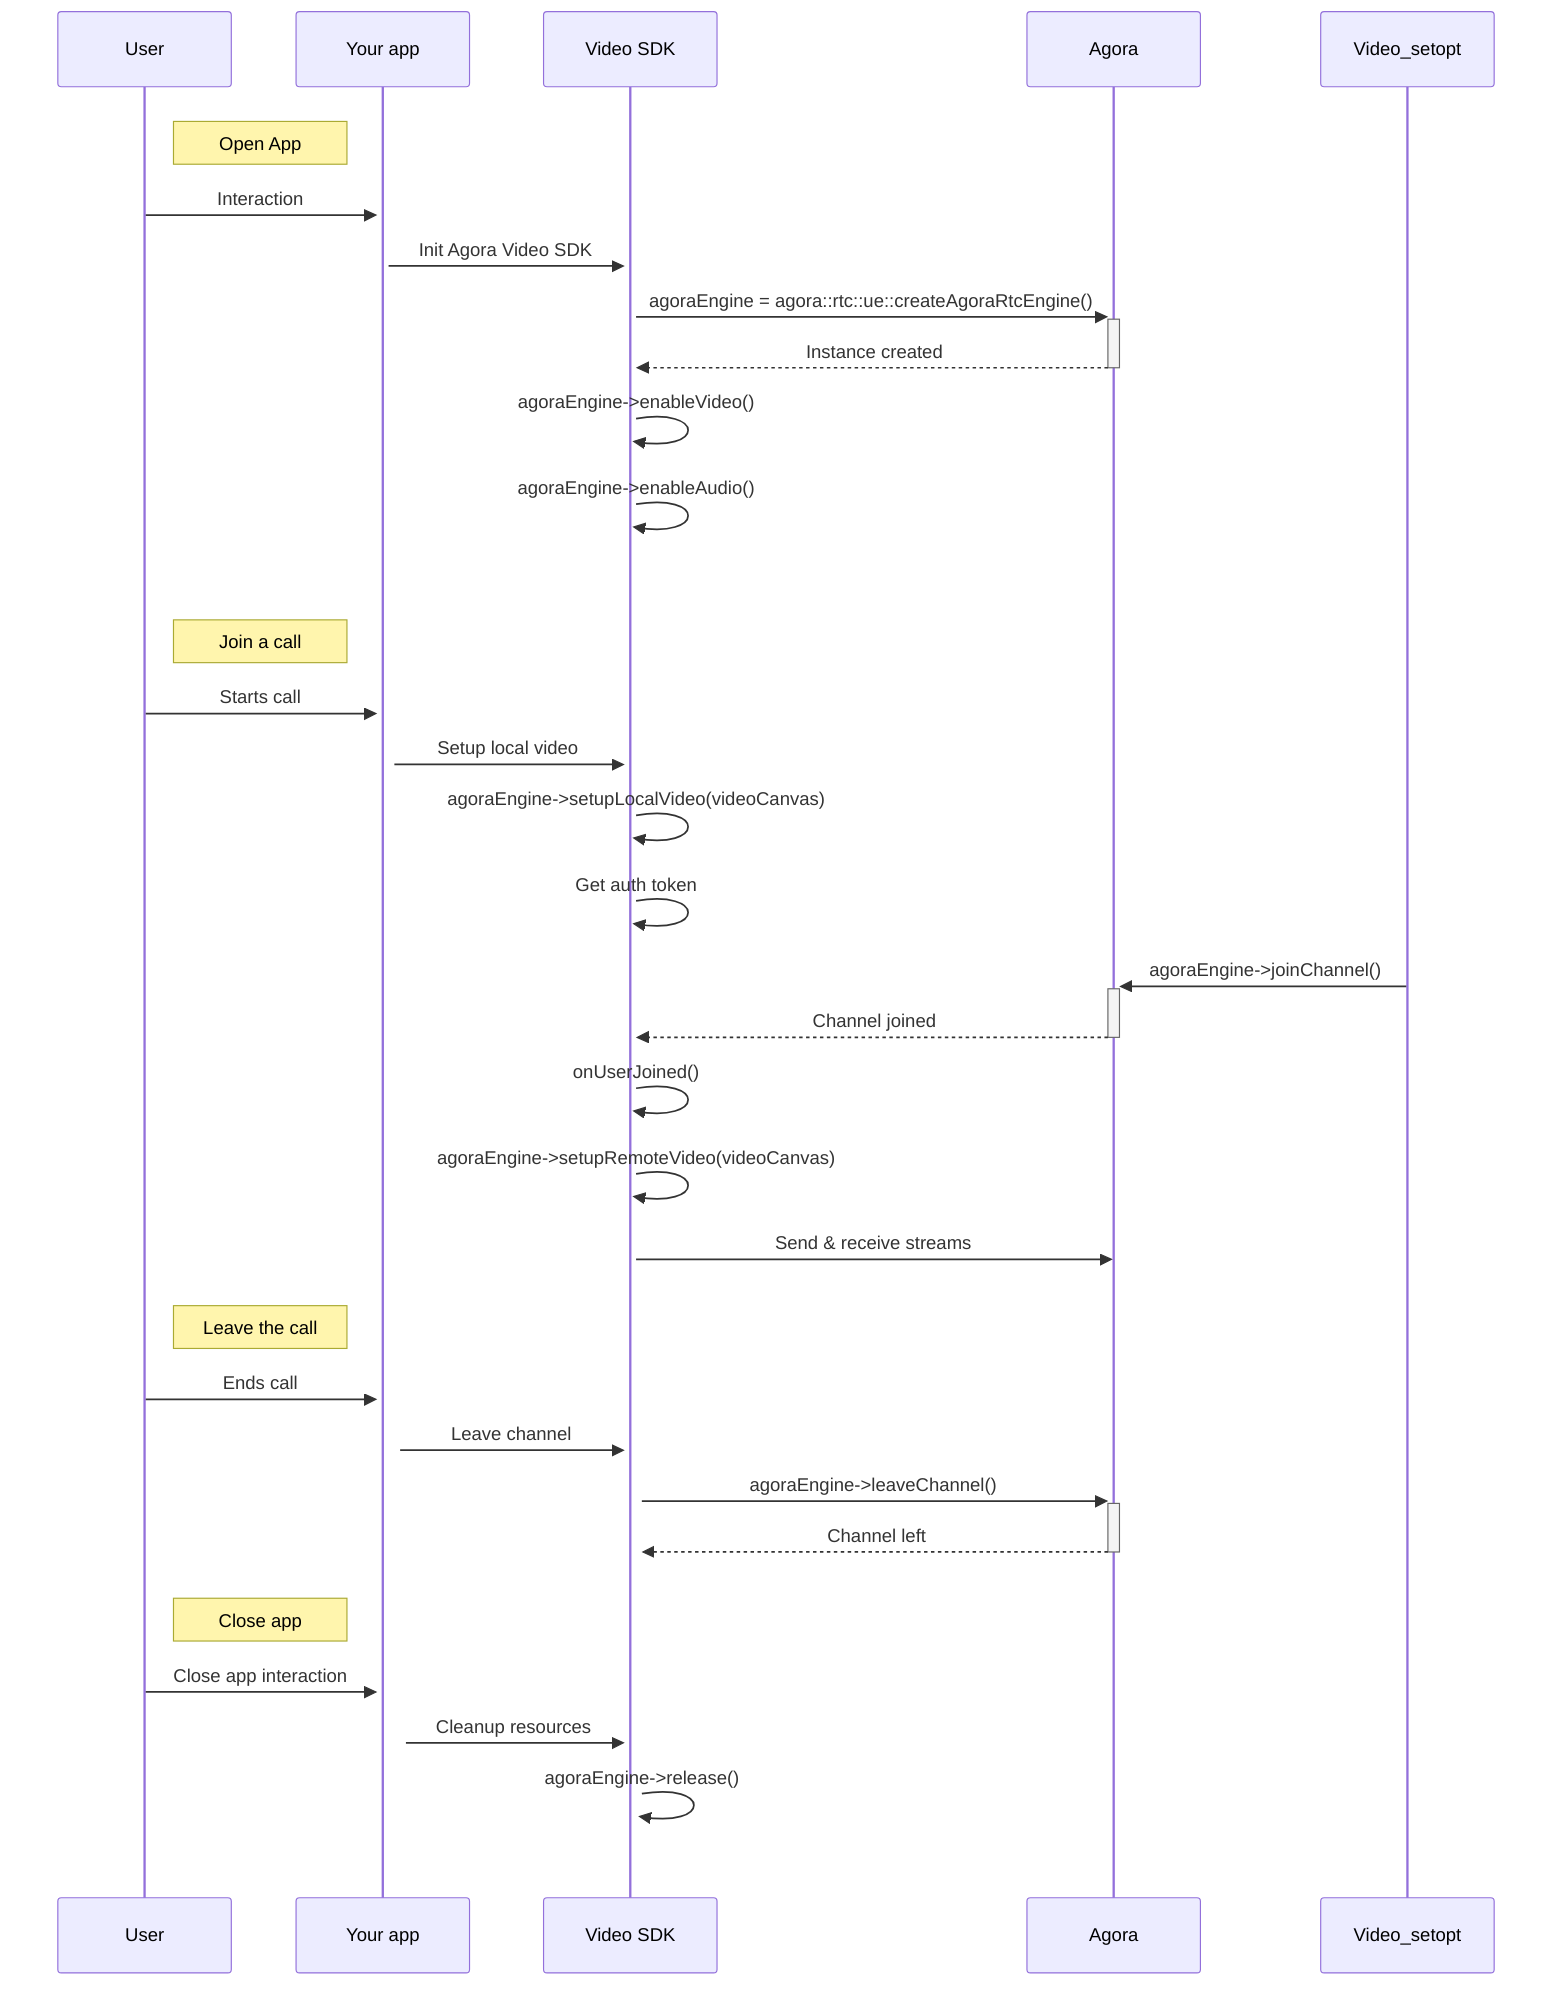 sequenceDiagram
    participant User
    participant Your_app as Your app
    participant Video_SDK as Video SDK
    participant Agora

    rect rgb(255, 255, 255)
        note right of User: Open App
        User ->>+ Your_app: Interaction
        Your_app ->>+ Video_SDK: Init Agora Video SDK
        Video_SDK ->>+ Agora: agoraEngine = agora::rtc::ue::createAgoraRtcEngine()
        Agora -->>- Video_SDK: Instance created
        Video_SDK ->> Video_SDK: agoraEngine->enableVideo()
        Video_SDK ->> Video_SDK: agoraEngine->enableAudio()
    end

    rect rgb(255, 255, 255)
        note right of User: Join a call
        User ->>+ Your_app: Starts call
        Your_app ->> Video_SDK: Setup local video
        Video_SDK ->> Video_SDK: agoraEngine->setupLocalVideo(videoCanvas)
        Video_SDK ->> Video_SDK: Get auth token
        Video_setopt ->>+ Agora: agoraEngine->joinChannel()
        Agora -->>- Video_SDK: Channel joined
        Video_SDK ->> Video_SDK: onUserJoined()
        Video_SDK ->> Video_SDK: agoraEngine->setupRemoteVideo(videoCanvas)
        Video_SDK ->> Agora: Send & receive streams
    end

    rect rgb(255, 255, 255)
        note right of User: Leave the call
        User ->>+ Your_app: Ends call
        Your_app ->>+ Video_SDK: Leave channel
        Video_SDK ->>+ Agora: agoraEngine->leaveChannel()
        Agora -->>- Video_SDK: Channel left
    end
    
    rect rgb(255, 255, 255)
        note right of User: Close app
        User ->>+ Your_app: Close app interaction
        Your_app ->> Video_SDK: Cleanup resources
        Video_SDK ->> Video_SDK: agoraEngine->release()
    end